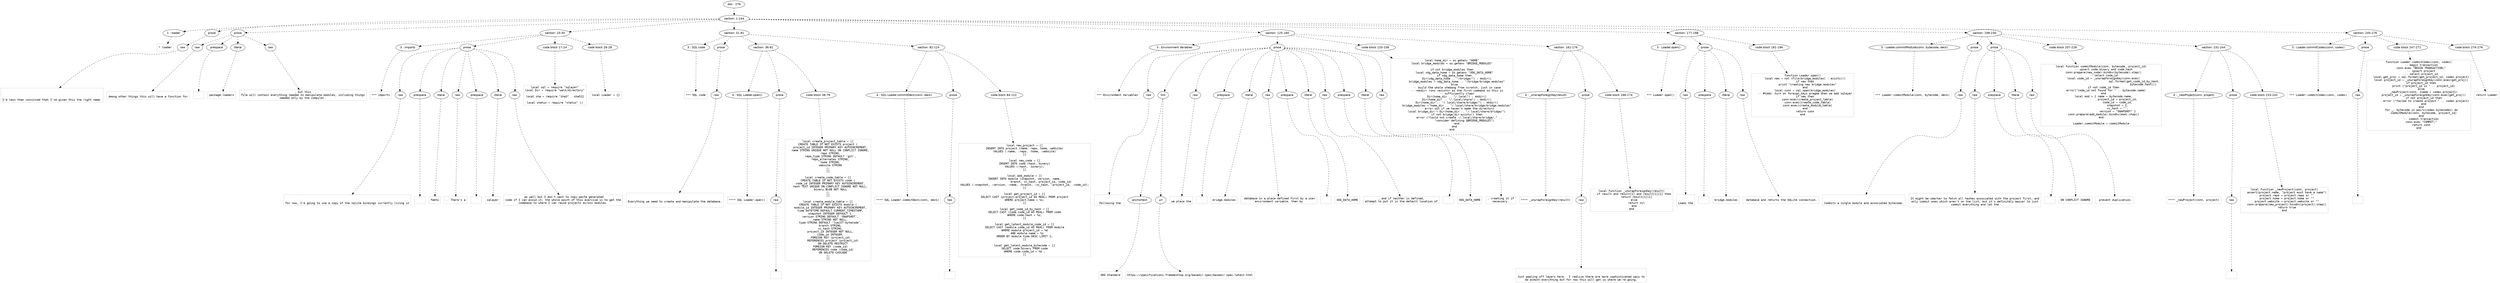 digraph lpegNode {

node [fontname=Helvetica]
edge [style=dashed]

doc_0 [label="doc - 276"]


doc_0 -> { section_1}
{rank=same; section_1}

section_1 [label="section: 1-244"]


// END RANK doc_0

section_1 -> { header_2 prose_3 prose_4 section_5 section_6 section_7 section_8 section_9 section_10}
{rank=same; header_2 prose_3 prose_4 section_5 section_6 section_7 section_8 section_9 section_10}

header_2 [label="1 : loader"]

prose_3 [label="prose"]

prose_4 [label="prose"]

section_5 [label="section: 10-30"]

section_6 [label="section: 31-81"]

section_7 [label="section: 125-160"]

section_8 [label="section: 177-198"]

section_9 [label="section: 199-230"]

section_10 [label="section: 245-276"]


// END RANK section_1

header_2 -> leaf_11
leaf_11  [color=Gray,shape=rectangle,fontname=Inconsolata,label="* loader"]
// END RANK header_2

prose_3 -> { raw_12}
{rank=same; raw_12}

raw_12 [label="raw"]


// END RANK prose_3

raw_12 -> leaf_13
leaf_13  [color=Gray,shape=rectangle,fontname=Inconsolata,label="


I'm less than convinced that I've given this the right name.
"]
// END RANK raw_12

prose_4 -> { raw_14 prespace_15 literal_16 raw_17}
{rank=same; raw_14 prespace_15 literal_16 raw_17}

raw_14 [label="raw"]

prespace_15 [label="prespace"]

literal_16 [label="literal"]

raw_17 [label="raw"]


// END RANK prose_4

raw_14 -> leaf_18
leaf_18  [color=Gray,shape=rectangle,fontname=Inconsolata,label="
Among other things this will have a function for"]
// END RANK raw_14

prespace_15 -> leaf_19
leaf_19  [color=Gray,shape=rectangle,fontname=Inconsolata,label=" "]
// END RANK prespace_15

literal_16 -> leaf_20
leaf_20  [color=Gray,shape=rectangle,fontname=Inconsolata,label="package.loaders"]
// END RANK literal_16

raw_17 -> leaf_21
leaf_21  [color=Gray,shape=rectangle,fontname=Inconsolata,label=", but this
file will contain everything needed to manipulate modules, including things
needed only by the compiler.
"]
// END RANK raw_17

section_5 -> { header_22 prose_23 codeblock_24 codeblock_25}
{rank=same; header_22 prose_23 codeblock_24 codeblock_25}

header_22 [label="3 : imports"]

prose_23 [label="prose"]

codeblock_24 [label="code block 17-24"]

codeblock_25 [label="code block 26-28"]


// END RANK section_5

header_22 -> leaf_26
leaf_26  [color=Gray,shape=rectangle,fontname=Inconsolata,label="*** imports"]
// END RANK header_22

prose_23 -> { raw_27 prespace_28 literal_29 raw_30 prespace_31 literal_32 raw_33}
{rank=same; raw_27 prespace_28 literal_29 raw_30 prespace_31 literal_32 raw_33}

raw_27 [label="raw"]

prespace_28 [label="prespace"]

literal_29 [label="literal"]

raw_30 [label="raw"]

prespace_31 [label="prespace"]

literal_32 [label="literal"]

raw_33 [label="raw"]


// END RANK prose_23

raw_27 -> leaf_34
leaf_34  [color=Gray,shape=rectangle,fontname=Inconsolata,label="

For now, I'm going to use a copy of the sqlite bindings currently living in"]
// END RANK raw_27

prespace_28 -> leaf_35
leaf_35  [color=Gray,shape=rectangle,fontname=Inconsolata,label=""]
// END RANK prespace_28

literal_29 -> leaf_36
leaf_36  [color=Gray,shape=rectangle,fontname=Inconsolata,label="femto"]
// END RANK literal_29

raw_30 -> leaf_37
leaf_37  [color=Gray,shape=rectangle,fontname=Inconsolata,label=".  There's a"]
// END RANK raw_30

prespace_31 -> leaf_38
leaf_38  [color=Gray,shape=rectangle,fontname=Inconsolata,label=" "]
// END RANK prespace_31

literal_32 -> leaf_39
leaf_39  [color=Gray,shape=rectangle,fontname=Inconsolata,label="sqlayer"]
// END RANK literal_32

raw_33 -> leaf_40
leaf_40  [color=Gray,shape=rectangle,fontname=Inconsolata,label=" as well but I don't want to copy-paste generated
code if I can avoid it; the whole point of this exercise is to get the
codebase to where I can reuse projects across modules.
"]
// END RANK raw_33

codeblock_24 -> leaf_41
leaf_41  [color=Gray,shape=rectangle,fontname=Inconsolata,label="local sql = require \"sqlayer\"
local Dir = require \"walk/directory\"

local sha = require \"sha3\" . sha512

local status = require \"status\" ()"]
// END RANK codeblock_24

codeblock_25 -> leaf_42
leaf_42  [color=Gray,shape=rectangle,fontname=Inconsolata,label="local Loader = {}"]
// END RANK codeblock_25

section_6 -> { header_43 prose_44 section_45 section_46}
{rank=same; header_43 prose_44 section_45 section_46}

header_43 [label="3 : SQL code"]

prose_44 [label="prose"]

section_45 [label="section: 36-81"]

section_46 [label="section: 82-124"]


// END RANK section_6

header_43 -> leaf_47
leaf_47  [color=Gray,shape=rectangle,fontname=Inconsolata,label="*** SQL code"]
// END RANK header_43

prose_44 -> { raw_48}
{rank=same; raw_48}

raw_48 [label="raw"]


// END RANK prose_44

raw_48 -> leaf_49
leaf_49  [color=Gray,shape=rectangle,fontname=Inconsolata,label="

Everything we need to create and manipulate the database.

"]
// END RANK raw_48

section_45 -> { header_50 prose_51 codeblock_52}
{rank=same; header_50 prose_51 codeblock_52}

header_50 [label="4 : SQL Loader.open()"]

prose_51 [label="prose"]

codeblock_52 [label="code block 38-79"]


// END RANK section_45

header_50 -> leaf_53
leaf_53  [color=Gray,shape=rectangle,fontname=Inconsolata,label="**** SQL Loader.open()"]
// END RANK header_50

prose_51 -> { raw_54}
{rank=same; raw_54}

raw_54 [label="raw"]


// END RANK prose_51

raw_54 -> leaf_55
leaf_55  [color=Gray,shape=rectangle,fontname=Inconsolata,label="
"]
// END RANK raw_54

codeblock_52 -> leaf_56
leaf_56  [color=Gray,shape=rectangle,fontname=Inconsolata,label="local create_project_table = [[
CREATE TABLE IF NOT EXISTS project (
   project_id INTEGER PRIMARY KEY AUTOINCREMENT,
   name STRING UNIQUE NOT NULL ON CONFLICT IGNORE,
   repo STRING,
   repo_type STRING DEFAULT 'git',
   repo_alternates STRING,
   home STRING,
   website STRING
);
]]

local create_code_table = [[
CREATE TABLE IF NOT EXISTS code (
   code_id INTEGER PRIMARY KEY AUTOINCREMENT,
   hash TEXT UNIQUE ON CONFLICT IGNORE NOT NULL,
   binary BLOB NOT NULL
);
]]

local create_module_table = [[
CREATE TABLE IF NOT EXISTS module (
   module_id INTEGER PRIMARY KEY AUTOINCREMENT,
   time DATETIME DEFAULT CURRENT_TIMESTAMP,
   snapshot INTEGER DEFAULT 1,
   version STRING DEFAULT 'SNAPSHOT',
   name STRING NOT NULL,
   type STRING DEFAULT 'luaJIT-bytecode',
   branch STRING,
   vc_hash STRING,
   project_id INTEGER NOT NULL,
   code_id INTEGER,
   FOREIGN KEY (project_id)
      REFERENCES project (project_id)
      ON DELETE RESTRICT
   FOREIGN KEY (code_id)
      REFERENCES code (code_id)
      ON DELETE CASCADE
);
]]"]
// END RANK codeblock_52

section_46 -> { header_57 prose_58 codeblock_59}
{rank=same; header_57 prose_58 codeblock_59}

header_57 [label="4 : SQL Loader.commitDeck(conn, deck)"]

prose_58 [label="prose"]

codeblock_59 [label="code block 84-122"]


// END RANK section_46

header_57 -> leaf_60
leaf_60  [color=Gray,shape=rectangle,fontname=Inconsolata,label="**** SQL Loader.commitDeck(conn, deck)"]
// END RANK header_57

prose_58 -> { raw_61}
{rank=same; raw_61}

raw_61 [label="raw"]


// END RANK prose_58

raw_61 -> leaf_62
leaf_62  [color=Gray,shape=rectangle,fontname=Inconsolata,label="
"]
// END RANK raw_61

codeblock_59 -> leaf_63
leaf_63  [color=Gray,shape=rectangle,fontname=Inconsolata,label="local new_project = [[
INSERT INTO project (name, repo, home, website)
VALUES (:name, :repo, :home, :website)
]]

local new_code = [[
INSERT INTO code (hash, binary)
VALUES (:hash, :binary);
]]

local add_module = [[
INSERT INTO module (snapshot, version, name,
                    branch, vc_hash, project_id, code_id)
VALUES (:snapshot, :version, :name, :branch, :vc_hash, :project_id, :code_id);
]]

local get_project_id = [[
SELECT CAST (project.project_id AS REAL) FROM project
WHERE project.name = %s;
]]

local get_code_id_by_hash = [[
SELECT CAST (code.code_id AS REAL) FROM code
WHERE code.hash = %s;
]]

local get_latest_module_code_id = [[
SELECT CAST (module.code_id AS REAL) FROM module
WHERE module.project_id = %d
   AND module.name = %s
ORDER BY module.time DESC LIMIT 1;
]]

local get_latest_module_bytecode = [[
SELECT code.binary FROM code
WHERE code.code_id = %d ;
]]"]
// END RANK codeblock_59

section_7 -> { header_64 prose_65 codeblock_66 section_67}
{rank=same; header_64 prose_65 codeblock_66 section_67}

header_64 [label="3 : Environment Variables"]

prose_65 [label="prose"]

codeblock_66 [label="code block 133-158"]

section_67 [label="section: 161-176"]


// END RANK section_7

header_64 -> leaf_68
leaf_68  [color=Gray,shape=rectangle,fontname=Inconsolata,label="*** Environment Variables"]
// END RANK header_64

prose_65 -> { raw_69 link_70 raw_71 prespace_72 literal_73 raw_74 prespace_75 literal_76 raw_77 prespace_78 literal_79 raw_80}
{rank=same; raw_69 link_70 raw_71 prespace_72 literal_73 raw_74 prespace_75 literal_76 raw_77 prespace_78 literal_79 raw_80}

raw_69 [label="raw"]

link_70 [label="link"]

raw_71 [label="raw"]

prespace_72 [label="prespace"]

literal_73 [label="literal"]

raw_74 [label="raw"]

prespace_75 [label="prespace"]

literal_76 [label="literal"]

raw_77 [label="raw"]

prespace_78 [label="prespace"]

literal_79 [label="literal"]

raw_80 [label="raw"]


// END RANK prose_65

raw_69 -> leaf_81
leaf_81  [color=Gray,shape=rectangle,fontname=Inconsolata,label="

  Following the "]
// END RANK raw_69

link_70 -> { anchortext_82 url_83}
{rank=same; anchortext_82 url_83}

anchortext_82 [label="anchortext"]

url_83 [label="url"]


// END RANK link_70

anchortext_82 -> leaf_84
leaf_84  [color=Gray,shape=rectangle,fontname=Inconsolata,label="XDG Standard"]
// END RANK anchortext_82

url_83 -> leaf_85
leaf_85  [color=Gray,shape=rectangle,fontname=Inconsolata,label="https://specifications.freedesktop.org/basedir-spec/basedir-spec-latest.html"]
// END RANK url_83

raw_71 -> leaf_86
leaf_86  [color=Gray,shape=rectangle,fontname=Inconsolata,label=",
we place the"]
// END RANK raw_71

prespace_72 -> leaf_87
leaf_87  [color=Gray,shape=rectangle,fontname=Inconsolata,label=" "]
// END RANK prespace_72

literal_73 -> leaf_88
leaf_88  [color=Gray,shape=rectangle,fontname=Inconsolata,label="bridge.modules"]
// END RANK literal_73

raw_74 -> leaf_89
leaf_89  [color=Gray,shape=rectangle,fontname=Inconsolata,label=" database in a place defined first by a user
environment variable, then by"]
// END RANK raw_74

prespace_75 -> leaf_90
leaf_90  [color=Gray,shape=rectangle,fontname=Inconsolata,label=" "]
// END RANK prespace_75

literal_76 -> leaf_91
leaf_91  [color=Gray,shape=rectangle,fontname=Inconsolata,label="XDG_DATA_HOME"]
// END RANK literal_76

raw_77 -> leaf_92
leaf_92  [color=Gray,shape=rectangle,fontname=Inconsolata,label=", and if neither is defined,
attempt to put it in the default location of"]
// END RANK raw_77

prespace_78 -> leaf_93
leaf_93  [color=Gray,shape=rectangle,fontname=Inconsolata,label=" "]
// END RANK prespace_78

literal_79 -> leaf_94
leaf_94  [color=Gray,shape=rectangle,fontname=Inconsolata,label="XDG_DATA_HOME"]
// END RANK literal_79

raw_80 -> leaf_95
leaf_95  [color=Gray,shape=rectangle,fontname=Inconsolata,label=", creating it if
necessary.
"]
// END RANK raw_80

codeblock_66 -> leaf_96
leaf_96  [color=Gray,shape=rectangle,fontname=Inconsolata,label="local home_dir = os.getenv \"HOME\"
local bridge_modules = os.getenv \"BRIDGE_MODULES\"

if not bridge_modules then
   local xdg_data_home = os.getenv \"XDG_DATA_HOME\"
   if xdg_data_home then
      Dir(xdg_data_home .. \"/bridge/\") : mkdir()
      bridge_modules = xdg_data_home .. \"/bridge/bridge.modules\"
   else
      -- build the whole shebang from scratch, just in case
      -- =mkdir= runs =exists= as the first command so this is
      -- sufficiently clear
      Dir(home_dir .. \"/.local\") : mkdir()
      Dir(home_dir .. \"/.local/share\") : mkdir()
      Dir(home_dir .. \"/.local/share/bridge/\") : mkdir()
      bridge_modules = home_dir .. \"/.local/share/bridge/bridge.modules\"
      -- error out if we haven't made the directory
      local bridge_dir = Dir(home_dir .. \"/.local/share/bridge/\")
      if not bridge_dir:exists() then
         error (\"Could not create ~/.local/share/bridge/,\" ..
               \"consider defining $BRIDGE_MODULES\")
      end
   end
end"]
// END RANK codeblock_66

section_67 -> { header_97 prose_98 codeblock_99}
{rank=same; header_97 prose_98 codeblock_99}

header_97 [label="4 : _unwrapForeignKey(result)"]

prose_98 [label="prose"]

codeblock_99 [label="code block 166-174"]


// END RANK section_67

header_97 -> leaf_100
leaf_100  [color=Gray,shape=rectangle,fontname=Inconsolata,label="**** _unwrapForeignKey(result)"]
// END RANK header_97

prose_98 -> { raw_101}
{rank=same; raw_101}

raw_101 [label="raw"]


// END RANK prose_98

raw_101 -> leaf_102
leaf_102  [color=Gray,shape=rectangle,fontname=Inconsolata,label="

Just peeling off layers here.  I realize there are more sophisticated ways to
do almost everything but for now this will get us where we're going.
"]
// END RANK raw_101

codeblock_99 -> leaf_103
leaf_103  [color=Gray,shape=rectangle,fontname=Inconsolata,label="local function _unwrapForeignKey(result)
   if result and result[1] and result[1][1] then
      return result[1][1]
   else
      return nil
   end
end"]
// END RANK codeblock_99

section_8 -> { header_104 prose_105 codeblock_106}
{rank=same; header_104 prose_105 codeblock_106}

header_104 [label="3 : Loader.open()"]

prose_105 [label="prose"]

codeblock_106 [label="code block 181-196"]


// END RANK section_8

header_104 -> leaf_107
leaf_107  [color=Gray,shape=rectangle,fontname=Inconsolata,label="*** Loader.open()"]
// END RANK header_104

prose_105 -> { raw_108 prespace_109 literal_110 raw_111}
{rank=same; raw_108 prespace_109 literal_110 raw_111}

raw_108 [label="raw"]

prespace_109 [label="prespace"]

literal_110 [label="literal"]

raw_111 [label="raw"]


// END RANK prose_105

raw_108 -> leaf_112
leaf_112  [color=Gray,shape=rectangle,fontname=Inconsolata,label="

Loads the"]
// END RANK raw_108

prespace_109 -> leaf_113
leaf_113  [color=Gray,shape=rectangle,fontname=Inconsolata,label=" "]
// END RANK prespace_109

literal_110 -> leaf_114
leaf_114  [color=Gray,shape=rectangle,fontname=Inconsolata,label="bridge.modules"]
// END RANK literal_110

raw_111 -> leaf_115
leaf_115  [color=Gray,shape=rectangle,fontname=Inconsolata,label=" database and returns the SQLite connection.
"]
// END RANK raw_111

codeblock_106 -> leaf_116
leaf_116  [color=Gray,shape=rectangle,fontname=Inconsolata,label="function Loader.open()
   local new = not (File(bridge_modules) : exists())
   if new then
      print \"creating new bridge.modules\"
   end
   local conn = sql.open(bridge_modules)
   -- #todo: turn on foreign_keys pragma when we add sqlayer
   if new then
      conn:exec(create_project_table)
      conn:exec(create_code_table)
      conn:exec(create_module_table)
   end
   return conn
end"]
// END RANK codeblock_106

section_9 -> { header_117 prose_118 prose_119 codeblock_120 section_121}
{rank=same; header_117 prose_118 prose_119 codeblock_120 section_121}

header_117 [label="3 : Loader.commitModule(conn, bytecode, deck)"]

prose_118 [label="prose"]

prose_119 [label="prose"]

codeblock_120 [label="code block 207-228"]

section_121 [label="section: 231-244"]


// END RANK section_9

header_117 -> leaf_122
leaf_122  [color=Gray,shape=rectangle,fontname=Inconsolata,label="*** Loader.commitModule(conn, bytecode, deck)"]
// END RANK header_117

prose_118 -> { raw_123}
{rank=same; raw_123}

raw_123 [label="raw"]


// END RANK prose_118

raw_123 -> leaf_124
leaf_124  [color=Gray,shape=rectangle,fontname=Inconsolata,label="

Commits a single module and associated bytecode.
"]
// END RANK raw_123

prose_119 -> { raw_125 prespace_126 literal_127 raw_128}
{rank=same; raw_125 prespace_126 literal_127 raw_128}

raw_125 [label="raw"]

prespace_126 [label="prespace"]

literal_127 [label="literal"]

raw_128 [label="raw"]


// END RANK prose_119

raw_125 -> leaf_129
leaf_129  [color=Gray,shape=rectangle,fontname=Inconsolata,label="
It might be smarter to fetch all hashes associated with the project first, and
only commit ones which aren't on the list, but it's definitely easier to just
commit everything and let the"]
// END RANK raw_125

prespace_126 -> leaf_130
leaf_130  [color=Gray,shape=rectangle,fontname=Inconsolata,label=" "]
// END RANK prespace_126

literal_127 -> leaf_131
leaf_131  [color=Gray,shape=rectangle,fontname=Inconsolata,label="ON CONFLICT IGNORE"]
// END RANK literal_127

raw_128 -> leaf_132
leaf_132  [color=Gray,shape=rectangle,fontname=Inconsolata,label=" prevent duplication.
"]
// END RANK raw_128

codeblock_120 -> leaf_133
leaf_133  [color=Gray,shape=rectangle,fontname=Inconsolata,label="local function commitModule(conn, bytecode, project_id)
   -- upsert code.binary and code.hash
   conn:prepare(new_code):bindkv(bytecode):step()
   -- select code_id
   local code_id = _unwrapForeignKey(conn:exec(
                                        sql.format(get_code_id_by_hash,
                                                   bytecode.hash)))
   if not code_id then
      error(\"code_id not found for \" .. bytecode.name)
   end
   local mod = { name = bytecode.name,
                    project_id = project_id,
                    code_id = code_id,
                    snapshot = 1,
                    vc_hash = \"\",
                    version = \"SNAPSHOT\" }
   conn:prepare(add_module):bindkv(mod):step()
end

Loader.commitModule = commitModule"]
// END RANK codeblock_120

section_121 -> { header_134 prose_135 codeblock_136}
{rank=same; header_134 prose_135 codeblock_136}

header_134 [label="4 : _newProject(conn, project)"]

prose_135 [label="prose"]

codeblock_136 [label="code block 233-242"]


// END RANK section_121

header_134 -> leaf_137
leaf_137  [color=Gray,shape=rectangle,fontname=Inconsolata,label="**** _newProject(conn, project)"]
// END RANK header_134

prose_135 -> { raw_138}
{rank=same; raw_138}

raw_138 [label="raw"]


// END RANK prose_135

raw_138 -> leaf_139
leaf_139  [color=Gray,shape=rectangle,fontname=Inconsolata,label="
"]
// END RANK raw_138

codeblock_136 -> leaf_140
leaf_140  [color=Gray,shape=rectangle,fontname=Inconsolata,label="local function _newProject(conn, project)
   assert(project.name, \"project must have a name\")
   project.repo = project.repo or \"\"
   project.home = project.home or \"\"
   project.website = project.website or \"\"
   conn:prepare(new_project):bindkv(project):step()
   return true
end"]
// END RANK codeblock_136

section_10 -> { header_141 prose_142 codeblock_143 codeblock_144}
{rank=same; header_141 prose_142 codeblock_143 codeblock_144}

header_141 [label="3 : Loader.commitCodex(conn, codex)"]

prose_142 [label="prose"]

codeblock_143 [label="code block 247-271"]

codeblock_144 [label="code block 274-276"]


// END RANK section_10

header_141 -> leaf_145
leaf_145  [color=Gray,shape=rectangle,fontname=Inconsolata,label="*** Loader.commitCodex(conn, codex)"]
// END RANK header_141

prose_142 -> { raw_146}
{rank=same; raw_146}

raw_146 [label="raw"]


// END RANK prose_142

raw_146 -> leaf_147
leaf_147  [color=Gray,shape=rectangle,fontname=Inconsolata,label="
"]
// END RANK raw_146

codeblock_143 -> leaf_148
leaf_148  [color=Gray,shape=rectangle,fontname=Inconsolata,label="function Loader.commitCodex(conn, codex)
   -- begin transaction
   conn:exec \"BEGIN TRANSACTION;\"
   -- upsert project
   -- select project_id
   local get_proj = sql.format(get_project_id, codex.project)
   local project_id = _unwrapForeignKey(conn:exec(get_proj))
   if project_id then
      print (\"project_id is \" .. project_id)
   else
      _newProject(conn, {name = codex.project})
      project_id = _unwrapForeignKey(conn:exec(get_proj))
      if not project_id then
         error (\"failed to create project \" .. codex.project)
      end
   end
   for _, bytecode in pairs(codex.bytecodes) do
      commitModule(conn, bytecode, project_id)
   end
   -- commit transaction
   conn:exec \"COMMIT;\"
   return conn
end"]
// END RANK codeblock_143

codeblock_144 -> leaf_149
leaf_149  [color=Gray,shape=rectangle,fontname=Inconsolata,label="return Loader"]
// END RANK codeblock_144


}
